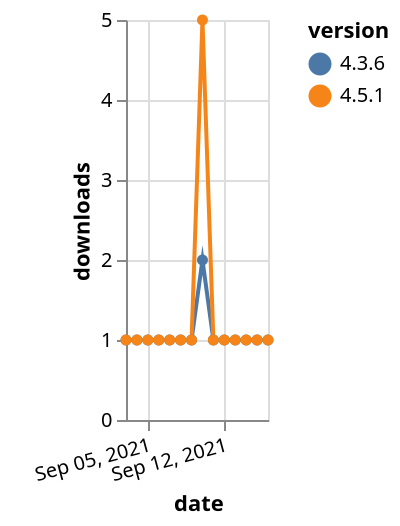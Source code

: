 {"$schema": "https://vega.github.io/schema/vega-lite/v5.json", "description": "A simple bar chart with embedded data.", "data": {"values": [{"date": "2021-09-03", "total": 236, "delta": 1, "version": "4.3.6"}, {"date": "2021-09-04", "total": 237, "delta": 1, "version": "4.3.6"}, {"date": "2021-09-05", "total": 238, "delta": 1, "version": "4.3.6"}, {"date": "2021-09-06", "total": 239, "delta": 1, "version": "4.3.6"}, {"date": "2021-09-07", "total": 240, "delta": 1, "version": "4.3.6"}, {"date": "2021-09-08", "total": 241, "delta": 1, "version": "4.3.6"}, {"date": "2021-09-09", "total": 242, "delta": 1, "version": "4.3.6"}, {"date": "2021-09-10", "total": 244, "delta": 2, "version": "4.3.6"}, {"date": "2021-09-11", "total": 245, "delta": 1, "version": "4.3.6"}, {"date": "2021-09-12", "total": 246, "delta": 1, "version": "4.3.6"}, {"date": "2021-09-13", "total": 247, "delta": 1, "version": "4.3.6"}, {"date": "2021-09-14", "total": 248, "delta": 1, "version": "4.3.6"}, {"date": "2021-09-15", "total": 249, "delta": 1, "version": "4.3.6"}, {"date": "2021-09-16", "total": 250, "delta": 1, "version": "4.3.6"}, {"date": "2021-09-03", "total": 216, "delta": 1, "version": "4.5.1"}, {"date": "2021-09-04", "total": 217, "delta": 1, "version": "4.5.1"}, {"date": "2021-09-05", "total": 218, "delta": 1, "version": "4.5.1"}, {"date": "2021-09-06", "total": 219, "delta": 1, "version": "4.5.1"}, {"date": "2021-09-07", "total": 220, "delta": 1, "version": "4.5.1"}, {"date": "2021-09-08", "total": 221, "delta": 1, "version": "4.5.1"}, {"date": "2021-09-09", "total": 222, "delta": 1, "version": "4.5.1"}, {"date": "2021-09-10", "total": 227, "delta": 5, "version": "4.5.1"}, {"date": "2021-09-11", "total": 228, "delta": 1, "version": "4.5.1"}, {"date": "2021-09-12", "total": 229, "delta": 1, "version": "4.5.1"}, {"date": "2021-09-13", "total": 230, "delta": 1, "version": "4.5.1"}, {"date": "2021-09-14", "total": 231, "delta": 1, "version": "4.5.1"}, {"date": "2021-09-15", "total": 232, "delta": 1, "version": "4.5.1"}, {"date": "2021-09-16", "total": 233, "delta": 1, "version": "4.5.1"}]}, "width": "container", "mark": {"type": "line", "point": {"filled": true}}, "encoding": {"x": {"field": "date", "type": "temporal", "timeUnit": "yearmonthdate", "title": "date", "axis": {"labelAngle": -15}}, "y": {"field": "delta", "type": "quantitative", "title": "downloads"}, "color": {"field": "version", "type": "nominal"}, "tooltip": {"field": "delta"}}}